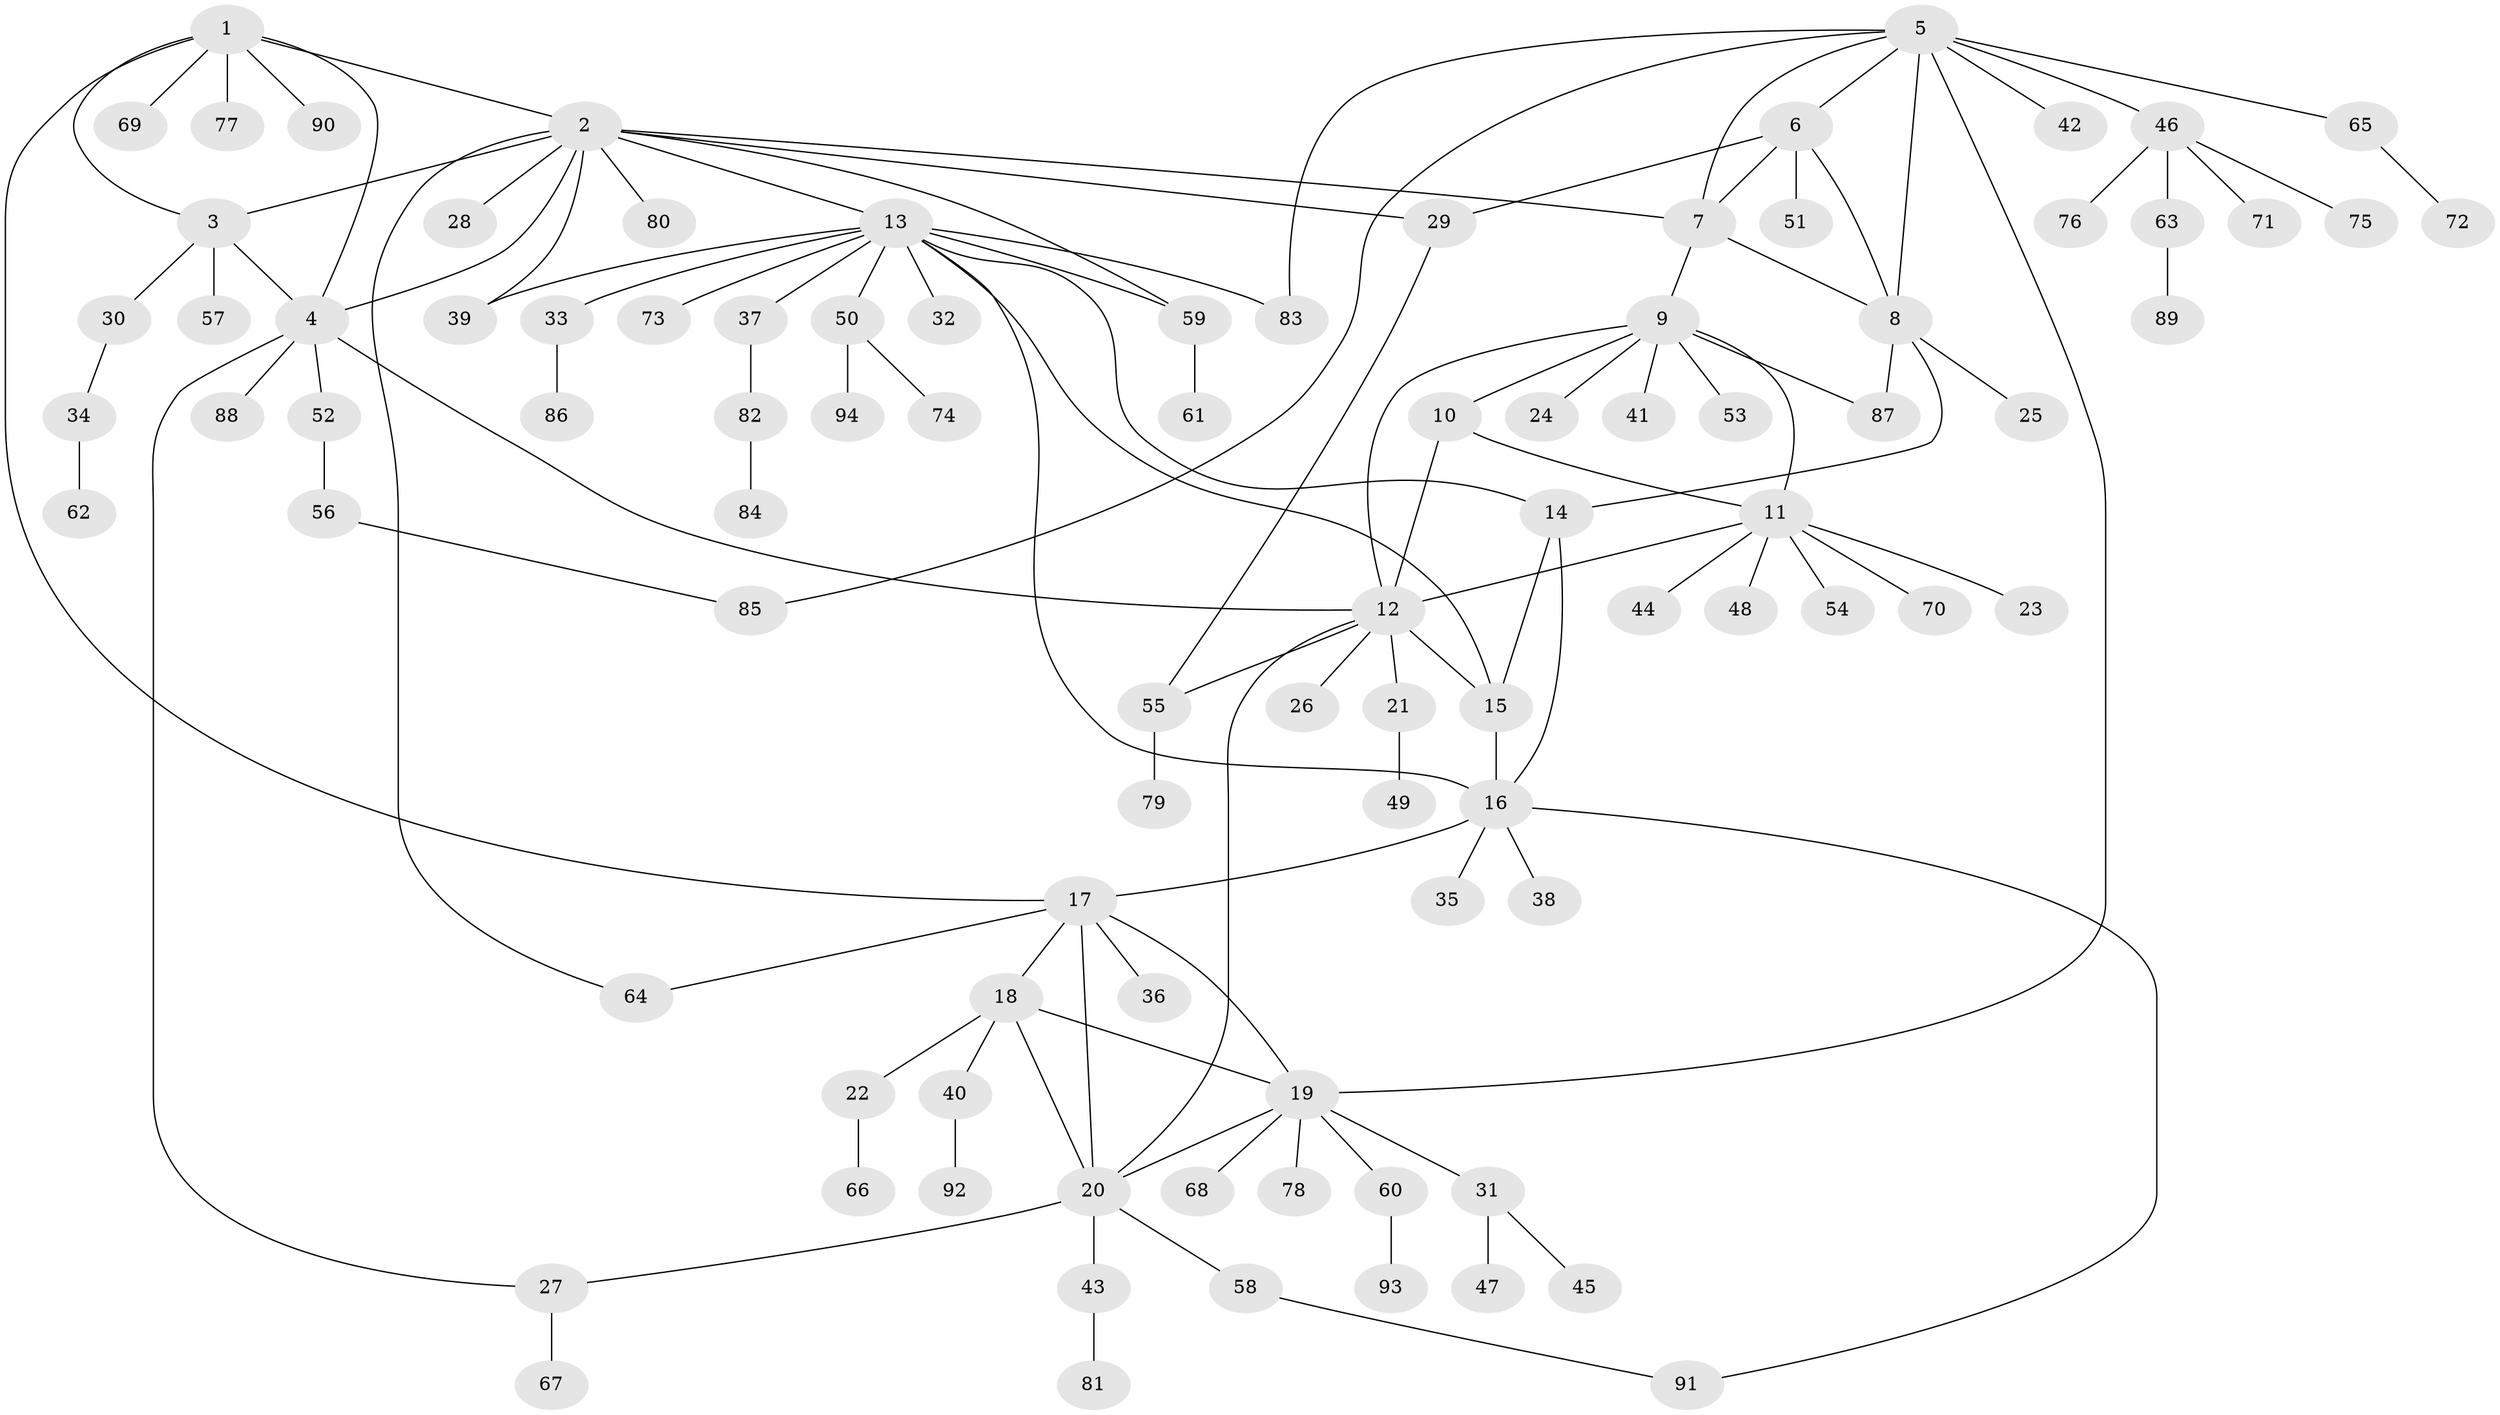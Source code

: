 // Generated by graph-tools (version 1.1) at 2025/50/03/09/25 03:50:35]
// undirected, 94 vertices, 124 edges
graph export_dot {
graph [start="1"]
  node [color=gray90,style=filled];
  1;
  2;
  3;
  4;
  5;
  6;
  7;
  8;
  9;
  10;
  11;
  12;
  13;
  14;
  15;
  16;
  17;
  18;
  19;
  20;
  21;
  22;
  23;
  24;
  25;
  26;
  27;
  28;
  29;
  30;
  31;
  32;
  33;
  34;
  35;
  36;
  37;
  38;
  39;
  40;
  41;
  42;
  43;
  44;
  45;
  46;
  47;
  48;
  49;
  50;
  51;
  52;
  53;
  54;
  55;
  56;
  57;
  58;
  59;
  60;
  61;
  62;
  63;
  64;
  65;
  66;
  67;
  68;
  69;
  70;
  71;
  72;
  73;
  74;
  75;
  76;
  77;
  78;
  79;
  80;
  81;
  82;
  83;
  84;
  85;
  86;
  87;
  88;
  89;
  90;
  91;
  92;
  93;
  94;
  1 -- 2;
  1 -- 3;
  1 -- 4;
  1 -- 17;
  1 -- 69;
  1 -- 77;
  1 -- 90;
  2 -- 3;
  2 -- 4;
  2 -- 7;
  2 -- 13;
  2 -- 28;
  2 -- 29;
  2 -- 39;
  2 -- 59;
  2 -- 64;
  2 -- 80;
  3 -- 4;
  3 -- 30;
  3 -- 57;
  4 -- 12;
  4 -- 27;
  4 -- 52;
  4 -- 88;
  5 -- 6;
  5 -- 7;
  5 -- 8;
  5 -- 19;
  5 -- 42;
  5 -- 46;
  5 -- 65;
  5 -- 83;
  5 -- 85;
  6 -- 7;
  6 -- 8;
  6 -- 29;
  6 -- 51;
  7 -- 8;
  7 -- 9;
  8 -- 14;
  8 -- 25;
  8 -- 87;
  9 -- 10;
  9 -- 11;
  9 -- 12;
  9 -- 24;
  9 -- 41;
  9 -- 53;
  9 -- 87;
  10 -- 11;
  10 -- 12;
  11 -- 12;
  11 -- 23;
  11 -- 44;
  11 -- 48;
  11 -- 54;
  11 -- 70;
  12 -- 15;
  12 -- 20;
  12 -- 21;
  12 -- 26;
  12 -- 55;
  13 -- 14;
  13 -- 15;
  13 -- 16;
  13 -- 32;
  13 -- 33;
  13 -- 37;
  13 -- 39;
  13 -- 50;
  13 -- 59;
  13 -- 73;
  13 -- 83;
  14 -- 15;
  14 -- 16;
  15 -- 16;
  16 -- 17;
  16 -- 35;
  16 -- 38;
  16 -- 91;
  17 -- 18;
  17 -- 19;
  17 -- 20;
  17 -- 36;
  17 -- 64;
  18 -- 19;
  18 -- 20;
  18 -- 22;
  18 -- 40;
  19 -- 20;
  19 -- 31;
  19 -- 60;
  19 -- 68;
  19 -- 78;
  20 -- 27;
  20 -- 43;
  20 -- 58;
  21 -- 49;
  22 -- 66;
  27 -- 67;
  29 -- 55;
  30 -- 34;
  31 -- 45;
  31 -- 47;
  33 -- 86;
  34 -- 62;
  37 -- 82;
  40 -- 92;
  43 -- 81;
  46 -- 63;
  46 -- 71;
  46 -- 75;
  46 -- 76;
  50 -- 74;
  50 -- 94;
  52 -- 56;
  55 -- 79;
  56 -- 85;
  58 -- 91;
  59 -- 61;
  60 -- 93;
  63 -- 89;
  65 -- 72;
  82 -- 84;
}
